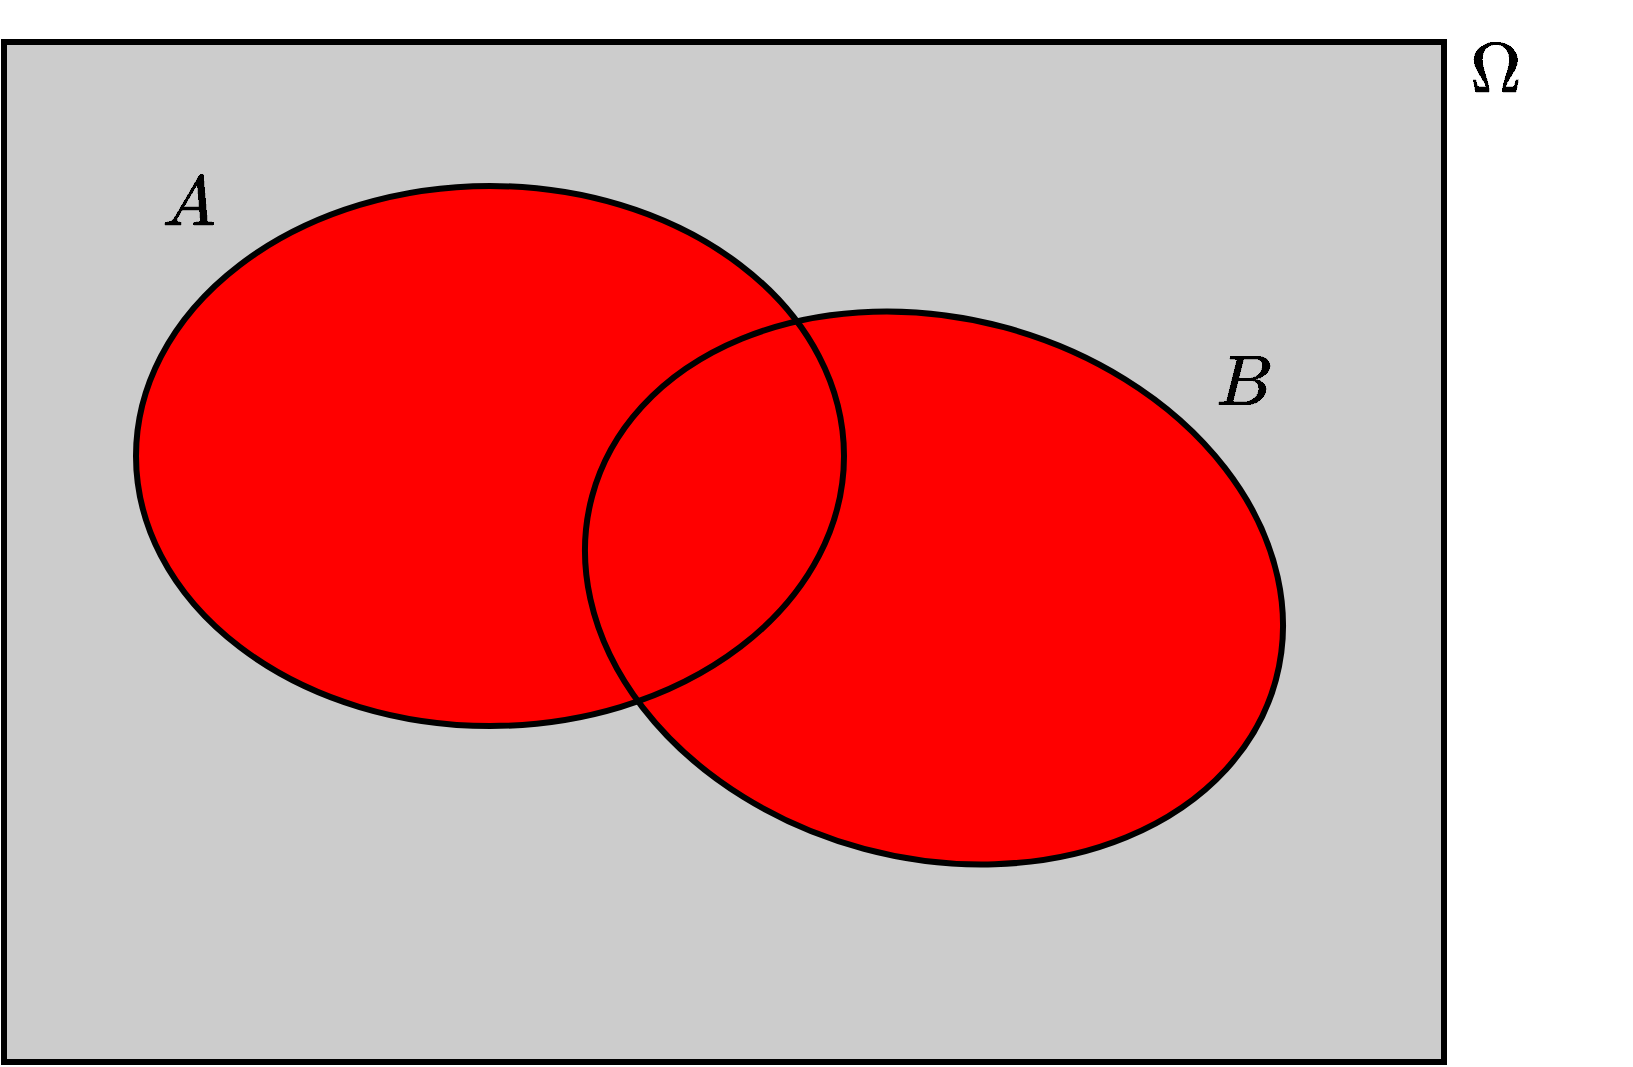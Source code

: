 <mxfile version="24.1.0" type="device">
  <diagram name="Página-1" id="E-DP9fMv0TR5NF7smadX">
    <mxGraphModel dx="1041" dy="725" grid="1" gridSize="6" guides="1" tooltips="1" connect="1" arrows="1" fold="1" page="1" pageScale="1" pageWidth="800" pageHeight="550" math="1" shadow="0">
      <root>
        <mxCell id="0" />
        <mxCell id="1" parent="0" />
        <mxCell id="3qVgdPwwvXnHS_knHwvc-2" value="" style="rounded=0;whiteSpace=wrap;html=1;fillColor=#CCCCCC;strokeWidth=3;" vertex="1" parent="1">
          <mxGeometry x="24" y="24" width="720" height="510" as="geometry" />
        </mxCell>
        <mxCell id="3qVgdPwwvXnHS_knHwvc-3" value="\(\Omega\)" style="text;html=1;align=center;verticalAlign=middle;whiteSpace=wrap;rounded=0;fontSize=30;" vertex="1" parent="1">
          <mxGeometry x="740" y="24" width="60" height="30" as="geometry" />
        </mxCell>
        <mxCell id="3qVgdPwwvXnHS_knHwvc-4" value="" style="ellipse;whiteSpace=wrap;html=1;fillColor=#FF0000;strokeWidth=2;" vertex="1" parent="1">
          <mxGeometry x="90" y="96" width="354" height="270" as="geometry" />
        </mxCell>
        <mxCell id="3qVgdPwwvXnHS_knHwvc-5" value="\(A\)" style="text;html=1;align=center;verticalAlign=middle;whiteSpace=wrap;rounded=0;fontSize=30;" vertex="1" parent="1">
          <mxGeometry x="86" y="90" width="60" height="30" as="geometry" />
        </mxCell>
        <mxCell id="3qVgdPwwvXnHS_knHwvc-6" value="" style="ellipse;whiteSpace=wrap;html=1;rotation=15;gradientColor=none;fillColor=#FF0000;strokeWidth=3;" vertex="1" parent="1">
          <mxGeometry x="312" y="162" width="354" height="270" as="geometry" />
        </mxCell>
        <mxCell id="3qVgdPwwvXnHS_knHwvc-7" value="" style="ellipse;whiteSpace=wrap;html=1;fillColor=none;strokeWidth=3;" vertex="1" parent="1">
          <mxGeometry x="90" y="96" width="354" height="270" as="geometry" />
        </mxCell>
        <mxCell id="3qVgdPwwvXnHS_knHwvc-8" value="\(B\)" style="text;html=1;align=center;verticalAlign=middle;whiteSpace=wrap;rounded=0;fontSize=30;" vertex="1" parent="1">
          <mxGeometry x="614" y="180" width="60" height="30" as="geometry" />
        </mxCell>
      </root>
    </mxGraphModel>
  </diagram>
</mxfile>
